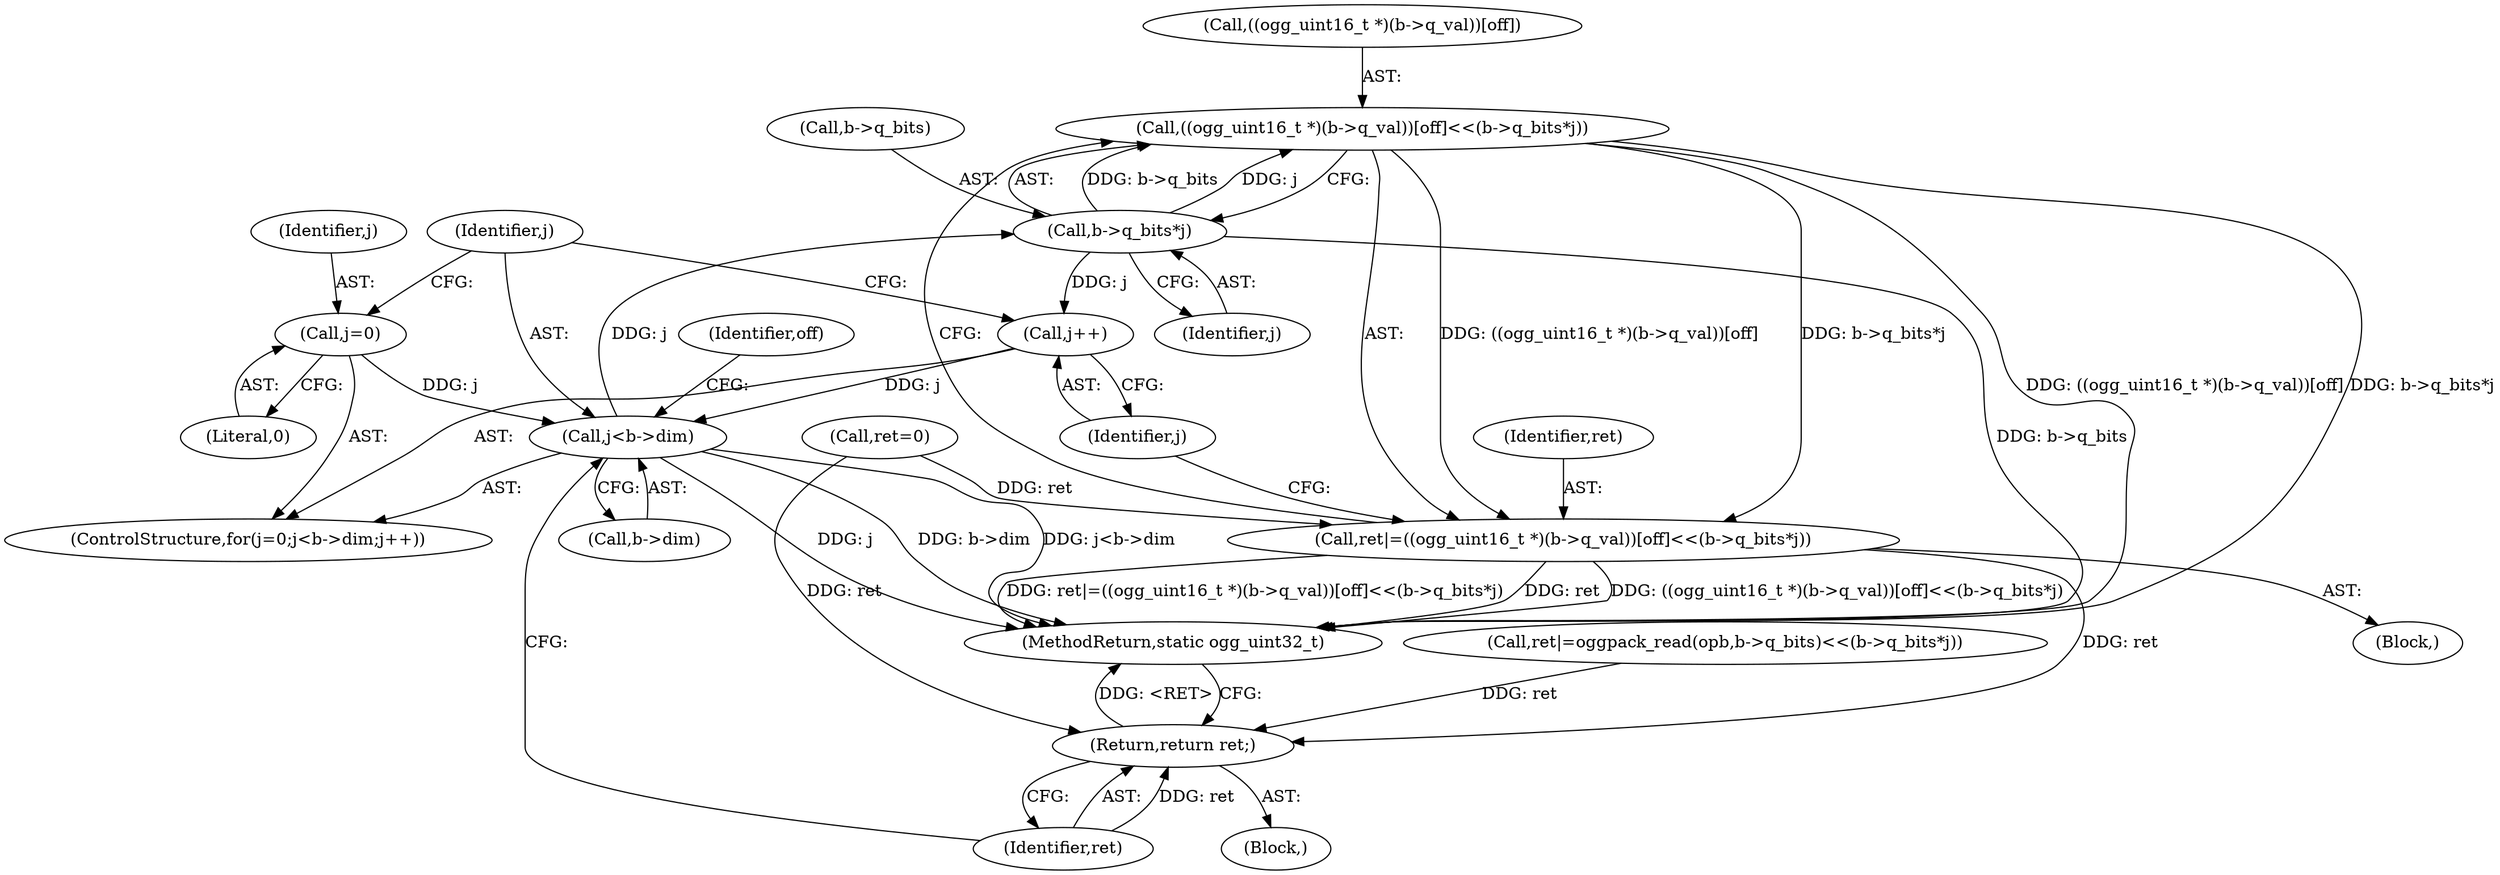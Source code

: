 digraph "0_Android_eeb4e45d5683f88488c083ecf142dc89bc3f0b47_3@array" {
"1000154" [label="(Call,((ogg_uint16_t *)(b->q_val))[off]<<(b->q_bits*j))"];
"1000162" [label="(Call,b->q_bits*j)"];
"1000135" [label="(Call,j<b->dim)"];
"1000140" [label="(Call,j++)"];
"1000132" [label="(Call,j=0)"];
"1000152" [label="(Call,ret|=((ogg_uint16_t *)(b->q_val))[off]<<(b->q_bits*j))"];
"1000193" [label="(Return,return ret;)"];
"1000154" [label="(Call,((ogg_uint16_t *)(b->q_val))[off]<<(b->q_bits*j))"];
"1000141" [label="(Identifier,j)"];
"1000180" [label="(Call,ret|=oggpack_read(opb,b->q_bits)<<(b->q_bits*j))"];
"1000162" [label="(Call,b->q_bits*j)"];
"1000142" [label="(Block,)"];
"1000119" [label="(Block,)"];
"1000140" [label="(Call,j++)"];
"1000153" [label="(Identifier,ret)"];
"1000235" [label="(MethodReturn,static ogg_uint32_t)"];
"1000163" [label="(Call,b->q_bits)"];
"1000155" [label="(Call,((ogg_uint16_t *)(b->q_val))[off])"];
"1000136" [label="(Identifier,j)"];
"1000135" [label="(Call,j<b->dim)"];
"1000111" [label="(Call,ret=0)"];
"1000131" [label="(ControlStructure,for(j=0;j<b->dim;j++))"];
"1000133" [label="(Identifier,j)"];
"1000134" [label="(Literal,0)"];
"1000145" [label="(Identifier,off)"];
"1000193" [label="(Return,return ret;)"];
"1000152" [label="(Call,ret|=((ogg_uint16_t *)(b->q_val))[off]<<(b->q_bits*j))"];
"1000132" [label="(Call,j=0)"];
"1000137" [label="(Call,b->dim)"];
"1000166" [label="(Identifier,j)"];
"1000194" [label="(Identifier,ret)"];
"1000154" -> "1000152"  [label="AST: "];
"1000154" -> "1000162"  [label="CFG: "];
"1000155" -> "1000154"  [label="AST: "];
"1000162" -> "1000154"  [label="AST: "];
"1000152" -> "1000154"  [label="CFG: "];
"1000154" -> "1000235"  [label="DDG: ((ogg_uint16_t *)(b->q_val))[off]"];
"1000154" -> "1000235"  [label="DDG: b->q_bits*j"];
"1000154" -> "1000152"  [label="DDG: ((ogg_uint16_t *)(b->q_val))[off]"];
"1000154" -> "1000152"  [label="DDG: b->q_bits*j"];
"1000162" -> "1000154"  [label="DDG: b->q_bits"];
"1000162" -> "1000154"  [label="DDG: j"];
"1000162" -> "1000166"  [label="CFG: "];
"1000163" -> "1000162"  [label="AST: "];
"1000166" -> "1000162"  [label="AST: "];
"1000162" -> "1000235"  [label="DDG: b->q_bits"];
"1000162" -> "1000140"  [label="DDG: j"];
"1000135" -> "1000162"  [label="DDG: j"];
"1000135" -> "1000131"  [label="AST: "];
"1000135" -> "1000137"  [label="CFG: "];
"1000136" -> "1000135"  [label="AST: "];
"1000137" -> "1000135"  [label="AST: "];
"1000145" -> "1000135"  [label="CFG: "];
"1000194" -> "1000135"  [label="CFG: "];
"1000135" -> "1000235"  [label="DDG: j<b->dim"];
"1000135" -> "1000235"  [label="DDG: j"];
"1000135" -> "1000235"  [label="DDG: b->dim"];
"1000140" -> "1000135"  [label="DDG: j"];
"1000132" -> "1000135"  [label="DDG: j"];
"1000140" -> "1000131"  [label="AST: "];
"1000140" -> "1000141"  [label="CFG: "];
"1000141" -> "1000140"  [label="AST: "];
"1000136" -> "1000140"  [label="CFG: "];
"1000132" -> "1000131"  [label="AST: "];
"1000132" -> "1000134"  [label="CFG: "];
"1000133" -> "1000132"  [label="AST: "];
"1000134" -> "1000132"  [label="AST: "];
"1000136" -> "1000132"  [label="CFG: "];
"1000152" -> "1000142"  [label="AST: "];
"1000153" -> "1000152"  [label="AST: "];
"1000141" -> "1000152"  [label="CFG: "];
"1000152" -> "1000235"  [label="DDG: ((ogg_uint16_t *)(b->q_val))[off]<<(b->q_bits*j)"];
"1000152" -> "1000235"  [label="DDG: ret|=((ogg_uint16_t *)(b->q_val))[off]<<(b->q_bits*j)"];
"1000152" -> "1000235"  [label="DDG: ret"];
"1000111" -> "1000152"  [label="DDG: ret"];
"1000152" -> "1000193"  [label="DDG: ret"];
"1000193" -> "1000119"  [label="AST: "];
"1000193" -> "1000194"  [label="CFG: "];
"1000194" -> "1000193"  [label="AST: "];
"1000235" -> "1000193"  [label="CFG: "];
"1000193" -> "1000235"  [label="DDG: <RET>"];
"1000194" -> "1000193"  [label="DDG: ret"];
"1000180" -> "1000193"  [label="DDG: ret"];
"1000111" -> "1000193"  [label="DDG: ret"];
}
